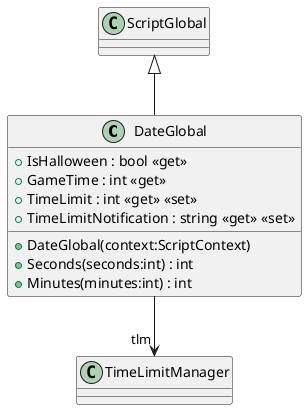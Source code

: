 @startuml
class DateGlobal {
    + DateGlobal(context:ScriptContext)
    + IsHalloween : bool <<get>>
    + GameTime : int <<get>>
    + Seconds(seconds:int) : int
    + Minutes(minutes:int) : int
    + TimeLimit : int <<get>> <<set>>
    + TimeLimitNotification : string <<get>> <<set>>
}
ScriptGlobal <|-- DateGlobal
DateGlobal --> "tlm" TimeLimitManager
@enduml
